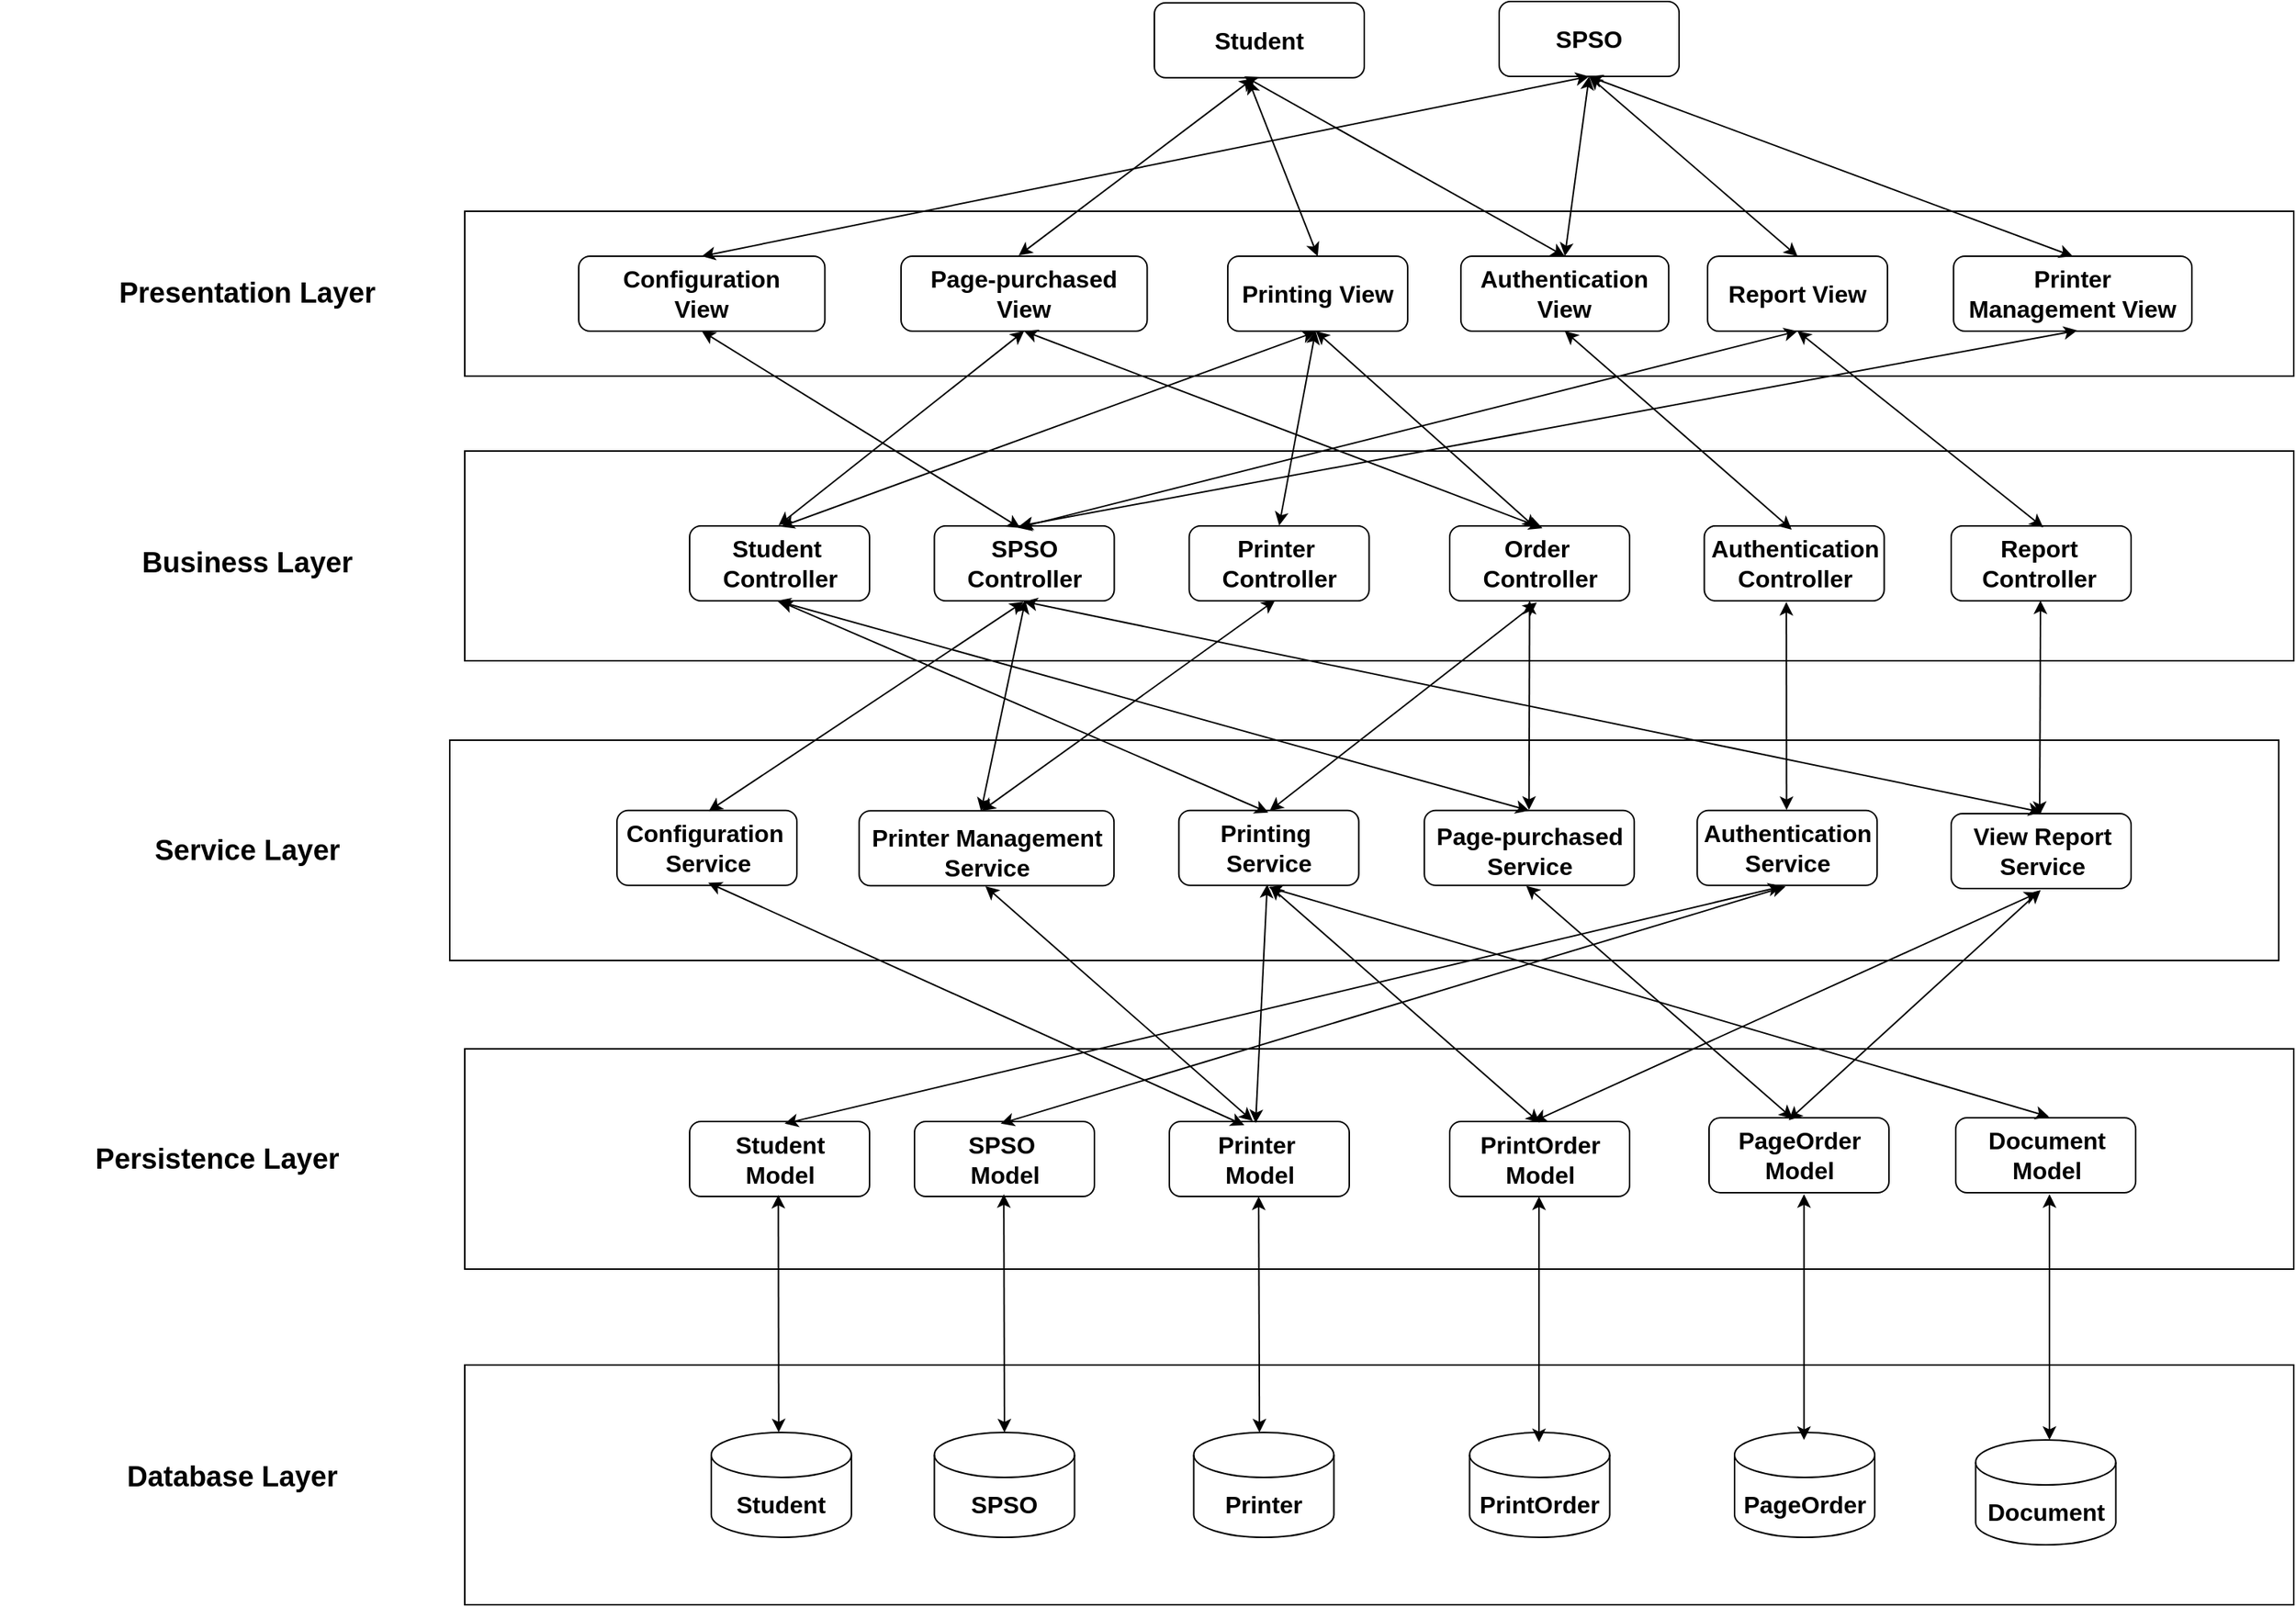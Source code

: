 <mxfile version="24.8.4">
  <diagram name="Trang-1" id="T4dbV2MyMdRNyUxzdhPn">
    <mxGraphModel grid="1" page="1" gridSize="10" guides="1" tooltips="1" connect="1" arrows="1" fold="1" pageScale="1" pageWidth="827" pageHeight="583" math="0" shadow="0">
      <root>
        <mxCell id="0" />
        <mxCell id="1" parent="0" />
        <mxCell id="B9EYwQPCdvp2TodkyuIx-1" value="" style="html=1;whiteSpace=wrap;" vertex="1" parent="1">
          <mxGeometry x="300" y="230" width="1220" height="110" as="geometry" />
        </mxCell>
        <mxCell id="B9EYwQPCdvp2TodkyuIx-9" value="&lt;font style=&quot;font-size: 16px;&quot;&gt;&lt;b&gt;Student&lt;/b&gt;&lt;/font&gt;" style="rounded=1;whiteSpace=wrap;html=1;" vertex="1" parent="1">
          <mxGeometry x="760" y="90.88" width="140" height="50" as="geometry" />
        </mxCell>
        <mxCell id="B9EYwQPCdvp2TodkyuIx-10" value="&lt;font style=&quot;font-size: 16px;&quot;&gt;&lt;b&gt;SPSO&lt;/b&gt;&lt;/font&gt;" style="rounded=1;whiteSpace=wrap;html=1;" vertex="1" parent="1">
          <mxGeometry x="990" y="90" width="120" height="50" as="geometry" />
        </mxCell>
        <mxCell id="B9EYwQPCdvp2TodkyuIx-12" value="" style="html=1;whiteSpace=wrap;" vertex="1" parent="1">
          <mxGeometry x="300" y="390" width="1220" height="140" as="geometry" />
        </mxCell>
        <mxCell id="WK24f0wtMnwH2PfIoIZw-4" value="" style="rounded=1;whiteSpace=wrap;html=1;" vertex="1" parent="1">
          <mxGeometry x="450" y="440" width="120" height="50" as="geometry" />
        </mxCell>
        <mxCell id="WK24f0wtMnwH2PfIoIZw-49" value="" style="rounded=1;whiteSpace=wrap;html=1;" vertex="1" parent="1">
          <mxGeometry x="783.25" y="440" width="120" height="50" as="geometry" />
        </mxCell>
        <mxCell id="B9EYwQPCdvp2TodkyuIx-16" value="&lt;b style=&quot;&quot;&gt;&lt;font style=&quot;font-size: 19px;&quot;&gt;Presentation Layer&lt;/font&gt;&lt;/b&gt;" style="text;html=1;align=center;verticalAlign=middle;whiteSpace=wrap;rounded=0;" vertex="1" parent="1">
          <mxGeometry x="10" y="270" width="290" height="30" as="geometry" />
        </mxCell>
        <mxCell id="B9EYwQPCdvp2TodkyuIx-22" value="&lt;b style=&quot;&quot;&gt;&lt;font style=&quot;font-size: 19px;&quot;&gt;Persistence Layer&lt;/font&gt;&lt;/b&gt;" style="text;html=1;align=center;verticalAlign=middle;whiteSpace=wrap;rounded=0;" vertex="1" parent="1">
          <mxGeometry x="-10" y="847.5" width="290" height="30" as="geometry" />
        </mxCell>
        <mxCell id="B9EYwQPCdvp2TodkyuIx-23" value="" style="html=1;whiteSpace=wrap;" vertex="1" parent="1">
          <mxGeometry x="300" y="1000" width="1220" height="160" as="geometry" />
        </mxCell>
        <mxCell id="B9EYwQPCdvp2TodkyuIx-28" value="&lt;span style=&quot;font-size: 16px;&quot;&gt;&lt;b&gt;Student&lt;/b&gt;&lt;br&gt;&lt;/span&gt;" style="shape=cylinder3;whiteSpace=wrap;html=1;boundedLbl=1;backgroundOutline=1;size=15;" vertex="1" parent="1">
          <mxGeometry x="464.44" y="1045" width="93.5" height="70" as="geometry" />
        </mxCell>
        <mxCell id="B9EYwQPCdvp2TodkyuIx-30" value="&lt;b style=&quot;&quot;&gt;&lt;font style=&quot;font-size: 19px;&quot;&gt;Business Layer&lt;/font&gt;&lt;/b&gt;" style="text;html=1;align=center;verticalAlign=middle;whiteSpace=wrap;rounded=0;" vertex="1" parent="1">
          <mxGeometry x="10" y="450" width="290" height="30" as="geometry" />
        </mxCell>
        <mxCell id="B9EYwQPCdvp2TodkyuIx-31" value="&lt;b style=&quot;&quot;&gt;&lt;font style=&quot;font-size: 19px;&quot;&gt;Service Layer&lt;/font&gt;&lt;/b&gt;" style="text;html=1;align=center;verticalAlign=middle;whiteSpace=wrap;rounded=0;" vertex="1" parent="1">
          <mxGeometry x="10" y="641.5" width="290" height="30" as="geometry" />
        </mxCell>
        <mxCell id="B9EYwQPCdvp2TodkyuIx-32" value="&lt;b style=&quot;&quot;&gt;&lt;font style=&quot;font-size: 19px;&quot;&gt;Database Layer&lt;/font&gt;&lt;/b&gt;" style="text;html=1;align=center;verticalAlign=middle;whiteSpace=wrap;rounded=0;" vertex="1" parent="1">
          <mxGeometry y="1060" width="290" height="30" as="geometry" />
        </mxCell>
        <mxCell id="avkPXIlBVdy8aHfImDrU-1" value="&lt;span style=&quot;font-size: 16px;&quot;&gt;Student&amp;nbsp;&lt;/span&gt;&lt;div&gt;&lt;span style=&quot;font-size: 16px;&quot;&gt;Controller&lt;/span&gt;&lt;/div&gt;" style="text;align=center;fontStyle=1;verticalAlign=middle;spacingLeft=3;spacingRight=3;strokeColor=none;rotatable=0;points=[[0,0.5],[1,0.5]];portConstraint=eastwest;html=1;" vertex="1" parent="1">
          <mxGeometry x="475" y="440" width="70" height="50" as="geometry" />
        </mxCell>
        <mxCell id="WK24f0wtMnwH2PfIoIZw-5" value="" style="rounded=1;whiteSpace=wrap;html=1;" vertex="1" parent="1">
          <mxGeometry x="613.25" y="440" width="120" height="50" as="geometry" />
        </mxCell>
        <mxCell id="WK24f0wtMnwH2PfIoIZw-6" value="&lt;span style=&quot;font-size: 16px;&quot;&gt;SPSO&lt;/span&gt;&lt;div&gt;&lt;span style=&quot;font-size: 16px;&quot;&gt;Controller&lt;/span&gt;&lt;/div&gt;" style="text;align=center;fontStyle=1;verticalAlign=middle;spacingLeft=3;spacingRight=3;strokeColor=none;rotatable=0;points=[[0,0.5],[1,0.5]];portConstraint=eastwest;html=1;" vertex="1" parent="1">
          <mxGeometry x="638.25" y="440" width="70" height="50" as="geometry" />
        </mxCell>
        <mxCell id="WK24f0wtMnwH2PfIoIZw-8" value="&lt;span style=&quot;font-size: 16px;&quot;&gt;Printer&amp;nbsp;&lt;/span&gt;&lt;br&gt;&lt;div&gt;&lt;span style=&quot;font-size: 16px;&quot;&gt;Controller&lt;/span&gt;&lt;/div&gt;" style="text;align=center;fontStyle=1;verticalAlign=middle;spacingLeft=3;spacingRight=3;strokeColor=none;rotatable=0;points=[[0,0.5],[1,0.5]];portConstraint=eastwest;html=1;" vertex="1" parent="1">
          <mxGeometry x="808.25" y="440" width="70" height="50" as="geometry" />
        </mxCell>
        <mxCell id="WK24f0wtMnwH2PfIoIZw-9" value="" style="rounded=1;whiteSpace=wrap;html=1;" vertex="1" parent="1">
          <mxGeometry x="957" y="440" width="120" height="50" as="geometry" />
        </mxCell>
        <mxCell id="WK24f0wtMnwH2PfIoIZw-10" value="&lt;span style=&quot;font-size: 16px;&quot;&gt;Order&amp;nbsp;&lt;br&gt;Controller&lt;/span&gt;" style="text;align=center;fontStyle=1;verticalAlign=middle;spacingLeft=3;spacingRight=3;strokeColor=none;rotatable=0;points=[[0,0.5],[1,0.5]];portConstraint=eastwest;html=1;" vertex="1" parent="1">
          <mxGeometry x="982" y="440" width="70" height="50" as="geometry" />
        </mxCell>
        <mxCell id="WK24f0wtMnwH2PfIoIZw-11" value="" style="rounded=1;whiteSpace=wrap;html=1;" vertex="1" parent="1">
          <mxGeometry x="1126.81" y="440" width="120" height="50" as="geometry" />
        </mxCell>
        <mxCell id="WK24f0wtMnwH2PfIoIZw-12" value="&lt;span style=&quot;font-size: 16px;&quot;&gt;Authentication&lt;/span&gt;&lt;div&gt;&lt;span style=&quot;font-size: 16px;&quot;&gt;Controller&lt;/span&gt;&lt;/div&gt;" style="text;align=center;fontStyle=1;verticalAlign=middle;spacingLeft=3;spacingRight=3;strokeColor=none;rotatable=0;points=[[0,0.5],[1,0.5]];portConstraint=eastwest;html=1;" vertex="1" parent="1">
          <mxGeometry x="1151.81" y="440" width="70" height="50" as="geometry" />
        </mxCell>
        <mxCell id="WK24f0wtMnwH2PfIoIZw-33" value="" style="html=1;whiteSpace=wrap;" vertex="1" parent="1">
          <mxGeometry x="290" y="583" width="1220" height="147" as="geometry" />
        </mxCell>
        <mxCell id="WK24f0wtMnwH2PfIoIZw-34" value="" style="rounded=1;whiteSpace=wrap;html=1;" vertex="1" parent="1">
          <mxGeometry x="776.34" y="629.88" width="120" height="50" as="geometry" />
        </mxCell>
        <mxCell id="WK24f0wtMnwH2PfIoIZw-35" value="&lt;span style=&quot;font-size: 16px;&quot;&gt;Printing&amp;nbsp;&lt;br&gt;Service&lt;/span&gt;" style="text;align=center;fontStyle=1;verticalAlign=middle;spacingLeft=3;spacingRight=3;strokeColor=none;rotatable=0;points=[[0,0.5],[1,0.5]];portConstraint=eastwest;html=1;" vertex="1" parent="1">
          <mxGeometry x="801.34" y="629.88" width="70" height="50" as="geometry" />
        </mxCell>
        <mxCell id="WK24f0wtMnwH2PfIoIZw-36" value="" style="rounded=1;whiteSpace=wrap;html=1;" vertex="1" parent="1">
          <mxGeometry x="563.09" y="630.13" width="170" height="50" as="geometry" />
        </mxCell>
        <mxCell id="WK24f0wtMnwH2PfIoIZw-48" value="" style="rounded=1;whiteSpace=wrap;html=1;" vertex="1" parent="1">
          <mxGeometry x="401.55" y="629.88" width="120" height="50" as="geometry" />
        </mxCell>
        <mxCell id="WK24f0wtMnwH2PfIoIZw-37" value="&lt;span style=&quot;font-size: 16px;&quot;&gt;Printer Management&lt;/span&gt;&lt;div&gt;&lt;span style=&quot;font-size: 16px;&quot;&gt;Service&lt;/span&gt;&lt;/div&gt;" style="text;align=center;fontStyle=1;verticalAlign=middle;spacingLeft=3;spacingRight=3;strokeColor=none;rotatable=0;points=[[0,0.5],[1,0.5]];portConstraint=eastwest;html=1;" vertex="1" parent="1">
          <mxGeometry x="613.09" y="633.13" width="70" height="50" as="geometry" />
        </mxCell>
        <mxCell id="WK24f0wtMnwH2PfIoIZw-39" value="&lt;span style=&quot;font-size: 16px;&quot;&gt;Configuration&amp;nbsp;&lt;br&gt;Service&lt;/span&gt;" style="text;align=center;fontStyle=1;verticalAlign=middle;spacingLeft=3;spacingRight=3;strokeColor=none;rotatable=0;points=[[0,0.5],[1,0.5]];portConstraint=eastwest;html=1;" vertex="1" parent="1">
          <mxGeometry x="426.55" y="629.88" width="70" height="50" as="geometry" />
        </mxCell>
        <mxCell id="WK24f0wtMnwH2PfIoIZw-40" value="" style="rounded=1;whiteSpace=wrap;html=1;" vertex="1" parent="1">
          <mxGeometry x="940.09" y="629.88" width="140" height="50" as="geometry" />
        </mxCell>
        <mxCell id="WK24f0wtMnwH2PfIoIZw-41" value="&lt;span style=&quot;font-size: 16px;&quot;&gt;Page-purchased&lt;br&gt;Service&lt;/span&gt;" style="text;align=center;fontStyle=1;verticalAlign=middle;spacingLeft=3;spacingRight=3;strokeColor=none;rotatable=0;points=[[0,0.5],[1,0.5]];portConstraint=eastwest;html=1;" vertex="1" parent="1">
          <mxGeometry x="975.09" y="631.63" width="70" height="50" as="geometry" />
        </mxCell>
        <mxCell id="WK24f0wtMnwH2PfIoIZw-42" value="" style="rounded=1;whiteSpace=wrap;html=1;" vertex="1" parent="1">
          <mxGeometry x="1122.11" y="629.88" width="120" height="50" as="geometry" />
        </mxCell>
        <mxCell id="WK24f0wtMnwH2PfIoIZw-43" value="&lt;span style=&quot;font-size: 16px;&quot;&gt;Authentication&lt;br&gt;Service&lt;/span&gt;" style="text;align=center;fontStyle=1;verticalAlign=middle;spacingLeft=3;spacingRight=3;strokeColor=none;rotatable=0;points=[[0,0.5],[1,0.5]];portConstraint=eastwest;html=1;" vertex="1" parent="1">
          <mxGeometry x="1147.11" y="629.88" width="70" height="50" as="geometry" />
        </mxCell>
        <mxCell id="WK24f0wtMnwH2PfIoIZw-46" value="" style="rounded=1;whiteSpace=wrap;html=1;" vertex="1" parent="1">
          <mxGeometry x="1291.5" y="632.01" width="120" height="50" as="geometry" />
        </mxCell>
        <mxCell id="WK24f0wtMnwH2PfIoIZw-47" value="&lt;span style=&quot;font-size: 16px;&quot;&gt;View Report&lt;br&gt;Service&lt;/span&gt;" style="text;align=center;fontStyle=1;verticalAlign=middle;spacingLeft=3;spacingRight=3;strokeColor=none;rotatable=0;points=[[0,0.5],[1,0.5]];portConstraint=eastwest;html=1;" vertex="1" parent="1">
          <mxGeometry x="1316.5" y="632.01" width="70" height="50" as="geometry" />
        </mxCell>
        <mxCell id="WK24f0wtMnwH2PfIoIZw-51" value="" style="rounded=1;whiteSpace=wrap;html=1;" vertex="1" parent="1">
          <mxGeometry x="1291.5" y="440" width="120" height="50" as="geometry" />
        </mxCell>
        <mxCell id="WK24f0wtMnwH2PfIoIZw-52" value="&lt;span style=&quot;font-size: 16px;&quot;&gt;Report&amp;nbsp;&lt;br&gt;Controller&amp;nbsp;&lt;/span&gt;" style="text;align=center;fontStyle=1;verticalAlign=middle;spacingLeft=3;spacingRight=3;strokeColor=none;rotatable=0;points=[[0,0.5],[1,0.5]];portConstraint=eastwest;html=1;" vertex="1" parent="1">
          <mxGeometry x="1316.5" y="440" width="70" height="50" as="geometry" />
        </mxCell>
        <mxCell id="WK24f0wtMnwH2PfIoIZw-54" value="" style="endArrow=classic;startArrow=classic;html=1;rounded=0;exitX=0.501;exitY=1.005;exitDx=0;exitDy=0;exitPerimeter=0;entryX=0.495;entryY=0.028;entryDx=0;entryDy=0;entryPerimeter=0;" edge="1" parent="1" source="avkPXIlBVdy8aHfImDrU-1" target="WK24f0wtMnwH2PfIoIZw-35">
          <mxGeometry width="50" height="50" relative="1" as="geometry">
            <mxPoint x="920" y="650" as="sourcePoint" />
            <mxPoint x="970" y="600" as="targetPoint" />
          </mxGeometry>
        </mxCell>
        <mxCell id="WK24f0wtMnwH2PfIoIZw-55" value="" style="endArrow=classic;startArrow=classic;html=1;rounded=0;exitX=0.476;exitY=1;exitDx=0;exitDy=0;exitPerimeter=0;" edge="1" parent="1" source="avkPXIlBVdy8aHfImDrU-1">
          <mxGeometry width="50" height="50" relative="1" as="geometry">
            <mxPoint x="520" y="500" as="sourcePoint" />
            <mxPoint x="1010" y="630" as="targetPoint" />
          </mxGeometry>
        </mxCell>
        <mxCell id="WK24f0wtMnwH2PfIoIZw-56" value="" style="endArrow=classic;startArrow=classic;html=1;rounded=0;entryX=0.51;entryY=0.991;entryDx=0;entryDy=0;entryPerimeter=0;exitX=0.478;exitY=0.006;exitDx=0;exitDy=0;exitPerimeter=0;" edge="1" parent="1" source="WK24f0wtMnwH2PfIoIZw-36" target="WK24f0wtMnwH2PfIoIZw-6">
          <mxGeometry width="50" height="50" relative="1" as="geometry">
            <mxPoint x="790" y="580" as="sourcePoint" />
            <mxPoint x="840" y="530" as="targetPoint" />
          </mxGeometry>
        </mxCell>
        <mxCell id="WK24f0wtMnwH2PfIoIZw-57" value="" style="endArrow=classic;startArrow=classic;html=1;rounded=0;entryX=0.462;entryY=0.991;entryDx=0;entryDy=0;entryPerimeter=0;exitX=0.481;exitY=0;exitDx=0;exitDy=0;exitPerimeter=0;" edge="1" parent="1" source="WK24f0wtMnwH2PfIoIZw-36" target="WK24f0wtMnwH2PfIoIZw-8">
          <mxGeometry width="50" height="50" relative="1" as="geometry">
            <mxPoint x="599" y="645" as="sourcePoint" />
            <mxPoint x="671" y="500" as="targetPoint" />
          </mxGeometry>
        </mxCell>
        <mxCell id="WK24f0wtMnwH2PfIoIZw-58" value="" style="endArrow=classic;startArrow=classic;html=1;rounded=0;entryX=0.492;entryY=1.013;entryDx=0;entryDy=0;entryPerimeter=0;exitX=0.518;exitY=0.007;exitDx=0;exitDy=0;exitPerimeter=0;" edge="1" parent="1" source="WK24f0wtMnwH2PfIoIZw-39" target="WK24f0wtMnwH2PfIoIZw-6">
          <mxGeometry width="50" height="50" relative="1" as="geometry">
            <mxPoint x="599" y="645" as="sourcePoint" />
            <mxPoint x="671" y="500" as="targetPoint" />
          </mxGeometry>
        </mxCell>
        <mxCell id="WK24f0wtMnwH2PfIoIZw-60" value="" style="endArrow=classic;startArrow=classic;html=1;rounded=0;exitX=0.496;exitY=1.01;exitDx=0;exitDy=0;exitPerimeter=0;" edge="1" parent="1" source="WK24f0wtMnwH2PfIoIZw-6">
          <mxGeometry width="50" height="50" relative="1" as="geometry">
            <mxPoint x="669" y="501" as="sourcePoint" />
            <mxPoint x="1352" y="631" as="targetPoint" />
          </mxGeometry>
        </mxCell>
        <mxCell id="WK24f0wtMnwH2PfIoIZw-62" value="" style="endArrow=classic;startArrow=classic;html=1;rounded=0;entryX=0.489;entryY=1.016;entryDx=0;entryDy=0;entryPerimeter=0;exitX=0.541;exitY=0.008;exitDx=0;exitDy=0;exitPerimeter=0;" edge="1" parent="1">
          <mxGeometry width="50" height="50" relative="1" as="geometry">
            <mxPoint x="1009.89" y="629.48" as="sourcePoint" />
            <mxPoint x="1010.29" y="490" as="targetPoint" />
          </mxGeometry>
        </mxCell>
        <mxCell id="WK24f0wtMnwH2PfIoIZw-63" value="" style="endArrow=classic;startArrow=classic;html=1;rounded=0;entryX=0.425;entryY=1.016;entryDx=0;entryDy=0;entryPerimeter=0;exitX=0.494;exitY=-0.006;exitDx=0;exitDy=0;exitPerimeter=0;" edge="1" parent="1" source="WK24f0wtMnwH2PfIoIZw-43" target="WK24f0wtMnwH2PfIoIZw-12">
          <mxGeometry width="50" height="50" relative="1" as="geometry">
            <mxPoint x="829" y="744.25" as="sourcePoint" />
            <mxPoint x="1065.48" y="589.95" as="targetPoint" />
          </mxGeometry>
        </mxCell>
        <mxCell id="WK24f0wtMnwH2PfIoIZw-64" value="" style="endArrow=classic;startArrow=classic;html=1;rounded=0;entryX=0.494;entryY=0.996;entryDx=0;entryDy=0;entryPerimeter=0;exitX=0.486;exitY=0.017;exitDx=0;exitDy=0;exitPerimeter=0;" edge="1" parent="1" source="WK24f0wtMnwH2PfIoIZw-47" target="WK24f0wtMnwH2PfIoIZw-52">
          <mxGeometry width="50" height="50" relative="1" as="geometry">
            <mxPoint x="1351" y="630" as="sourcePoint" />
            <mxPoint x="1036" y="511" as="targetPoint" />
          </mxGeometry>
        </mxCell>
        <mxCell id="WK24f0wtMnwH2PfIoIZw-65" value="" style="endArrow=classic;startArrow=classic;html=1;rounded=0;exitX=0.508;exitY=0.005;exitDx=0;exitDy=0;exitPerimeter=0;entryX=0.473;entryY=1.022;entryDx=0;entryDy=0;entryPerimeter=0;" edge="1" parent="1" source="WK24f0wtMnwH2PfIoIZw-35" target="WK24f0wtMnwH2PfIoIZw-10">
          <mxGeometry width="50" height="50" relative="1" as="geometry">
            <mxPoint x="740" y="540" as="sourcePoint" />
            <mxPoint x="1015" y="490" as="targetPoint" />
          </mxGeometry>
        </mxCell>
        <mxCell id="WK24f0wtMnwH2PfIoIZw-67" value="" style="html=1;whiteSpace=wrap;" vertex="1" parent="1">
          <mxGeometry x="300" y="789" width="1220" height="147" as="geometry" />
        </mxCell>
        <mxCell id="WK24f0wtMnwH2PfIoIZw-80" value="" style="rounded=1;whiteSpace=wrap;html=1;" vertex="1" parent="1">
          <mxGeometry x="450" y="837.5" width="120" height="50" as="geometry" />
        </mxCell>
        <mxCell id="WK24f0wtMnwH2PfIoIZw-81" value="" style="rounded=1;whiteSpace=wrap;html=1;" vertex="1" parent="1">
          <mxGeometry x="770" y="837.5" width="120" height="50" as="geometry" />
        </mxCell>
        <mxCell id="WK24f0wtMnwH2PfIoIZw-82" value="&lt;span style=&quot;font-size: 16px;&quot;&gt;Student&lt;br&gt;Model&lt;/span&gt;" style="text;align=center;fontStyle=1;verticalAlign=middle;spacingLeft=3;spacingRight=3;strokeColor=none;rotatable=0;points=[[0,0.5],[1,0.5]];portConstraint=eastwest;html=1;" vertex="1" parent="1">
          <mxGeometry x="475" y="837.5" width="70" height="50" as="geometry" />
        </mxCell>
        <mxCell id="WK24f0wtMnwH2PfIoIZw-83" value="" style="rounded=1;whiteSpace=wrap;html=1;" vertex="1" parent="1">
          <mxGeometry x="600" y="837.5" width="120" height="50" as="geometry" />
        </mxCell>
        <mxCell id="WK24f0wtMnwH2PfIoIZw-84" value="&lt;span style=&quot;font-size: 16px;&quot;&gt;&lt;b&gt;SPSO&amp;nbsp;&lt;br&gt;Model&lt;/b&gt;&lt;/span&gt;" style="text;align=center;fontStyle=0;verticalAlign=middle;spacingLeft=3;spacingRight=3;strokeColor=none;rotatable=0;points=[[0,0.5],[1,0.5]];portConstraint=eastwest;html=1;" vertex="1" parent="1">
          <mxGeometry x="625" y="837.5" width="70" height="50" as="geometry" />
        </mxCell>
        <mxCell id="WK24f0wtMnwH2PfIoIZw-85" value="&lt;span style=&quot;font-size: 16px;&quot;&gt;Printer&amp;nbsp;&lt;br&gt;Model&lt;/span&gt;" style="text;align=center;fontStyle=1;verticalAlign=middle;spacingLeft=3;spacingRight=3;strokeColor=none;rotatable=0;points=[[0,0.5],[1,0.5]];portConstraint=eastwest;html=1;" vertex="1" parent="1">
          <mxGeometry x="795" y="837.5" width="70" height="50" as="geometry" />
        </mxCell>
        <mxCell id="WK24f0wtMnwH2PfIoIZw-86" value="" style="rounded=1;whiteSpace=wrap;html=1;" vertex="1" parent="1">
          <mxGeometry x="957" y="837.5" width="120" height="50" as="geometry" />
        </mxCell>
        <mxCell id="WK24f0wtMnwH2PfIoIZw-87" value="&lt;span style=&quot;font-size: 16px;&quot;&gt;PrintOrder&lt;br&gt;Model&lt;/span&gt;" style="text;align=center;fontStyle=1;verticalAlign=middle;spacingLeft=3;spacingRight=3;strokeColor=none;rotatable=0;points=[[0,0.5],[1,0.5]];portConstraint=eastwest;html=1;" vertex="1" parent="1">
          <mxGeometry x="982" y="837.5" width="70" height="50" as="geometry" />
        </mxCell>
        <mxCell id="WK24f0wtMnwH2PfIoIZw-88" value="" style="rounded=1;whiteSpace=wrap;html=1;" vertex="1" parent="1">
          <mxGeometry x="1130" y="835" width="120" height="50" as="geometry" />
        </mxCell>
        <mxCell id="WK24f0wtMnwH2PfIoIZw-89" value="&lt;span style=&quot;font-size: 16px;&quot;&gt;PageOrder&lt;br&gt;Model&lt;/span&gt;" style="text;align=center;fontStyle=1;verticalAlign=middle;spacingLeft=3;spacingRight=3;strokeColor=none;rotatable=0;points=[[0,0.5],[1,0.5]];portConstraint=eastwest;html=1;" vertex="1" parent="1">
          <mxGeometry x="1155" y="835" width="70" height="50" as="geometry" />
        </mxCell>
        <mxCell id="WK24f0wtMnwH2PfIoIZw-90" value="" style="rounded=1;whiteSpace=wrap;html=1;" vertex="1" parent="1">
          <mxGeometry x="1294.56" y="835" width="120" height="50" as="geometry" />
        </mxCell>
        <mxCell id="WK24f0wtMnwH2PfIoIZw-91" value="&lt;span style=&quot;font-size: 16px;&quot;&gt;Document&lt;br&gt;Model&lt;/span&gt;" style="text;align=center;fontStyle=1;verticalAlign=middle;spacingLeft=3;spacingRight=3;strokeColor=none;rotatable=0;points=[[0,0.5],[1,0.5]];portConstraint=eastwest;html=1;" vertex="1" parent="1">
          <mxGeometry x="1319.56" y="835" width="70" height="50" as="geometry" />
        </mxCell>
        <mxCell id="WK24f0wtMnwH2PfIoIZw-120" value="" style="endArrow=classic;startArrow=classic;html=1;rounded=0;exitX=0.548;exitY=0.028;exitDx=0;exitDy=0;exitPerimeter=0;entryX=0.448;entryY=1.015;entryDx=0;entryDy=0;entryPerimeter=0;" edge="1" parent="1" source="WK24f0wtMnwH2PfIoIZw-82" target="WK24f0wtMnwH2PfIoIZw-43">
          <mxGeometry width="50" height="50" relative="1" as="geometry">
            <mxPoint x="750" y="660" as="sourcePoint" />
            <mxPoint x="800" y="610" as="targetPoint" />
          </mxGeometry>
        </mxCell>
        <mxCell id="WK24f0wtMnwH2PfIoIZw-121" value="" style="endArrow=classic;startArrow=classic;html=1;rounded=0;exitX=0.464;exitY=0.028;exitDx=0;exitDy=0;exitPerimeter=0;entryX=0.484;entryY=1.015;entryDx=0;entryDy=0;entryPerimeter=0;" edge="1" parent="1" source="WK24f0wtMnwH2PfIoIZw-84" target="WK24f0wtMnwH2PfIoIZw-43">
          <mxGeometry width="50" height="50" relative="1" as="geometry">
            <mxPoint x="523" y="849" as="sourcePoint" />
            <mxPoint x="1109" y="695" as="targetPoint" />
          </mxGeometry>
        </mxCell>
        <mxCell id="WK24f0wtMnwH2PfIoIZw-122" value="" style="endArrow=classic;startArrow=classic;html=1;rounded=0;exitX=0.489;exitY=0.948;exitDx=0;exitDy=0;exitPerimeter=0;entryX=0.437;entryY=-0.007;entryDx=0;entryDy=0;entryPerimeter=0;" edge="1" parent="1" source="WK24f0wtMnwH2PfIoIZw-37" target="WK24f0wtMnwH2PfIoIZw-85">
          <mxGeometry width="50" height="50" relative="1" as="geometry">
            <mxPoint x="533" y="859" as="sourcePoint" />
            <mxPoint x="830" y="840" as="targetPoint" />
          </mxGeometry>
        </mxCell>
        <mxCell id="WK24f0wtMnwH2PfIoIZw-123" value="" style="endArrow=classic;startArrow=classic;html=1;rounded=0;exitX=0.485;exitY=0.988;exitDx=0;exitDy=0;exitPerimeter=0;entryX=0.465;entryY=0.021;entryDx=0;entryDy=0;entryPerimeter=0;" edge="1" parent="1" source="WK24f0wtMnwH2PfIoIZw-35" target="WK24f0wtMnwH2PfIoIZw-85">
          <mxGeometry width="50" height="50" relative="1" as="geometry">
            <mxPoint x="602" y="695" as="sourcePoint" />
            <mxPoint x="842" y="851" as="targetPoint" />
          </mxGeometry>
        </mxCell>
        <mxCell id="WK24f0wtMnwH2PfIoIZw-124" value="" style="endArrow=classic;startArrow=classic;html=1;rounded=0;exitX=0.512;exitY=1.015;exitDx=0;exitDy=0;exitPerimeter=0;entryX=0.5;entryY=0.016;entryDx=0;entryDy=0;entryPerimeter=0;" edge="1" parent="1" source="WK24f0wtMnwH2PfIoIZw-35" target="WK24f0wtMnwH2PfIoIZw-87">
          <mxGeometry width="50" height="50" relative="1" as="geometry">
            <mxPoint x="412" y="695" as="sourcePoint" />
            <mxPoint x="838" y="849" as="targetPoint" />
          </mxGeometry>
        </mxCell>
        <mxCell id="WK24f0wtMnwH2PfIoIZw-125" value="" style="endArrow=classic;startArrow=classic;html=1;rounded=0;exitX=0.512;exitY=0.965;exitDx=0;exitDy=0;exitPerimeter=0;" edge="1" parent="1" source="WK24f0wtMnwH2PfIoIZw-39">
          <mxGeometry width="50" height="50" relative="1" as="geometry">
            <mxPoint x="602" y="695" as="sourcePoint" />
            <mxPoint x="820" y="840" as="targetPoint" />
          </mxGeometry>
        </mxCell>
        <mxCell id="WK24f0wtMnwH2PfIoIZw-126" value="" style="endArrow=classic;startArrow=classic;html=1;rounded=0;exitX=0.471;exitY=0.973;exitDx=0;exitDy=0;exitPerimeter=0;entryX=0.441;entryY=0.012;entryDx=0;entryDy=0;entryPerimeter=0;" edge="1" parent="1" source="WK24f0wtMnwH2PfIoIZw-41" target="WK24f0wtMnwH2PfIoIZw-89">
          <mxGeometry width="50" height="50" relative="1" as="geometry">
            <mxPoint x="795" y="692" as="sourcePoint" />
            <mxPoint x="1027" y="850" as="targetPoint" />
          </mxGeometry>
        </mxCell>
        <mxCell id="WK24f0wtMnwH2PfIoIZw-129" value="" style="endArrow=classic;startArrow=classic;html=1;rounded=0;exitX=0.496;exitY=1.019;exitDx=0;exitDy=0;exitPerimeter=0;entryX=0.402;entryY=0.032;entryDx=0;entryDy=0;entryPerimeter=0;" edge="1" parent="1" source="WK24f0wtMnwH2PfIoIZw-47" target="WK24f0wtMnwH2PfIoIZw-89">
          <mxGeometry width="50" height="50" relative="1" as="geometry">
            <mxPoint x="973" y="714" as="sourcePoint" />
            <mxPoint x="1198" y="868" as="targetPoint" />
          </mxGeometry>
        </mxCell>
        <mxCell id="WK24f0wtMnwH2PfIoIZw-130" value="" style="endArrow=classic;startArrow=classic;html=1;rounded=0;exitX=0.472;exitY=1.053;exitDx=0;exitDy=0;exitPerimeter=0;entryX=0.44;entryY=-0.002;entryDx=0;entryDy=0;entryPerimeter=0;" edge="1" parent="1" source="WK24f0wtMnwH2PfIoIZw-47" target="WK24f0wtMnwH2PfIoIZw-87">
          <mxGeometry width="50" height="50" relative="1" as="geometry">
            <mxPoint x="983" y="724" as="sourcePoint" />
            <mxPoint x="1208" y="878" as="targetPoint" />
          </mxGeometry>
        </mxCell>
        <mxCell id="WK24f0wtMnwH2PfIoIZw-131" value="" style="endArrow=classic;startArrow=classic;html=1;rounded=0;exitX=0.501;exitY=1.026;exitDx=0;exitDy=0;exitPerimeter=0;entryX=0.531;entryY=-0.014;entryDx=0;entryDy=0;entryPerimeter=0;" edge="1" parent="1" source="WK24f0wtMnwH2PfIoIZw-35" target="WK24f0wtMnwH2PfIoIZw-91">
          <mxGeometry width="50" height="50" relative="1" as="geometry">
            <mxPoint x="414" y="696" as="sourcePoint" />
            <mxPoint x="1027" y="848" as="targetPoint" />
          </mxGeometry>
        </mxCell>
        <mxCell id="WK24f0wtMnwH2PfIoIZw-134" value="&lt;span style=&quot;font-size: 16px;&quot;&gt;&lt;b&gt;SPSO&lt;/b&gt;&lt;br&gt;&lt;/span&gt;" style="shape=cylinder3;whiteSpace=wrap;html=1;boundedLbl=1;backgroundOutline=1;size=15;" vertex="1" parent="1">
          <mxGeometry x="613.25" y="1045" width="93.5" height="70" as="geometry" />
        </mxCell>
        <mxCell id="WK24f0wtMnwH2PfIoIZw-135" value="&lt;span style=&quot;font-size: 16px;&quot;&gt;&lt;b&gt;Printer&lt;/b&gt;&lt;br&gt;&lt;/span&gt;" style="shape=cylinder3;whiteSpace=wrap;html=1;boundedLbl=1;backgroundOutline=1;size=15;" vertex="1" parent="1">
          <mxGeometry x="786.25" y="1045" width="93.5" height="70" as="geometry" />
        </mxCell>
        <mxCell id="WK24f0wtMnwH2PfIoIZw-136" value="&lt;span style=&quot;font-size: 16px;&quot;&gt;&lt;b&gt;PrintOrder&lt;/b&gt;&lt;br&gt;&lt;/span&gt;" style="shape=cylinder3;whiteSpace=wrap;html=1;boundedLbl=1;backgroundOutline=1;size=15;" vertex="1" parent="1">
          <mxGeometry x="970.25" y="1045" width="93.5" height="70" as="geometry" />
        </mxCell>
        <mxCell id="WK24f0wtMnwH2PfIoIZw-137" value="&lt;span style=&quot;font-size: 16px;&quot;&gt;&lt;b&gt;PageOrder&lt;/b&gt;&lt;br&gt;&lt;/span&gt;" style="shape=cylinder3;whiteSpace=wrap;html=1;boundedLbl=1;backgroundOutline=1;size=15;" vertex="1" parent="1">
          <mxGeometry x="1147" y="1045" width="93.5" height="70" as="geometry" />
        </mxCell>
        <mxCell id="WK24f0wtMnwH2PfIoIZw-138" value="&lt;span style=&quot;font-size: 16px;&quot;&gt;&lt;b&gt;Document&lt;/b&gt;&lt;br&gt;&lt;/span&gt;" style="shape=cylinder3;whiteSpace=wrap;html=1;boundedLbl=1;backgroundOutline=1;size=15;" vertex="1" parent="1">
          <mxGeometry x="1307.81" y="1050" width="93.5" height="70" as="geometry" />
        </mxCell>
        <mxCell id="WK24f0wtMnwH2PfIoIZw-139" value="" style="endArrow=classic;startArrow=classic;html=1;rounded=0;exitX=0.481;exitY=-0.001;exitDx=0;exitDy=0;exitPerimeter=0;entryX=0.488;entryY=0.979;entryDx=0;entryDy=0;entryPerimeter=0;" edge="1" parent="1" source="B9EYwQPCdvp2TodkyuIx-28" target="WK24f0wtMnwH2PfIoIZw-82">
          <mxGeometry width="50" height="50" relative="1" as="geometry">
            <mxPoint x="950" y="1040" as="sourcePoint" />
            <mxPoint x="509" y="890" as="targetPoint" />
          </mxGeometry>
        </mxCell>
        <mxCell id="WK24f0wtMnwH2PfIoIZw-140" value="" style="endArrow=classic;startArrow=classic;html=1;rounded=0;entryX=0.488;entryY=0.979;entryDx=0;entryDy=0;entryPerimeter=0;exitX=0.5;exitY=0;exitDx=0;exitDy=0;exitPerimeter=0;" edge="1" parent="1" source="WK24f0wtMnwH2PfIoIZw-134">
          <mxGeometry width="50" height="50" relative="1" as="geometry">
            <mxPoint x="660" y="1040" as="sourcePoint" />
            <mxPoint x="659.57" y="886" as="targetPoint" />
          </mxGeometry>
        </mxCell>
        <mxCell id="WK24f0wtMnwH2PfIoIZw-141" value="" style="endArrow=classic;startArrow=classic;html=1;rounded=0;entryX=0.488;entryY=0.979;entryDx=0;entryDy=0;entryPerimeter=0;exitX=0.469;exitY=0;exitDx=0;exitDy=0;exitPerimeter=0;" edge="1" parent="1" source="WK24f0wtMnwH2PfIoIZw-135">
          <mxGeometry width="50" height="50" relative="1" as="geometry">
            <mxPoint x="830" y="1040" as="sourcePoint" />
            <mxPoint x="829.57" y="887.5" as="targetPoint" />
          </mxGeometry>
        </mxCell>
        <mxCell id="WK24f0wtMnwH2PfIoIZw-142" value="" style="endArrow=classic;startArrow=classic;html=1;rounded=0;exitX=0.481;exitY=-0.001;exitDx=0;exitDy=0;exitPerimeter=0;entryX=0.488;entryY=0.979;entryDx=0;entryDy=0;entryPerimeter=0;" edge="1" parent="1">
          <mxGeometry width="50" height="50" relative="1" as="geometry">
            <mxPoint x="1016.57" y="1051.5" as="sourcePoint" />
            <mxPoint x="1016.57" y="887.5" as="targetPoint" />
          </mxGeometry>
        </mxCell>
        <mxCell id="WK24f0wtMnwH2PfIoIZw-143" value="" style="endArrow=classic;startArrow=classic;html=1;rounded=0;exitX=0.481;exitY=-0.001;exitDx=0;exitDy=0;exitPerimeter=0;entryX=0.488;entryY=0.979;entryDx=0;entryDy=0;entryPerimeter=0;" edge="1" parent="1">
          <mxGeometry width="50" height="50" relative="1" as="geometry">
            <mxPoint x="1193.32" y="1050" as="sourcePoint" />
            <mxPoint x="1193.32" y="886" as="targetPoint" />
          </mxGeometry>
        </mxCell>
        <mxCell id="WK24f0wtMnwH2PfIoIZw-144" value="" style="endArrow=classic;startArrow=classic;html=1;rounded=0;exitX=0.481;exitY=-0.001;exitDx=0;exitDy=0;exitPerimeter=0;entryX=0.488;entryY=0.979;entryDx=0;entryDy=0;entryPerimeter=0;" edge="1" parent="1">
          <mxGeometry width="50" height="50" relative="1" as="geometry">
            <mxPoint x="1357.06" y="1050" as="sourcePoint" />
            <mxPoint x="1357.06" y="886" as="targetPoint" />
          </mxGeometry>
        </mxCell>
        <mxCell id="WK24f0wtMnwH2PfIoIZw-153" value="&lt;span style=&quot;font-size: 16px; text-wrap-mode: nowrap;&quot;&gt;&lt;b&gt;Page-purchased&lt;br&gt;View&lt;/b&gt;&lt;/span&gt;" style="rounded=1;whiteSpace=wrap;html=1;" vertex="1" parent="1">
          <mxGeometry x="591.03" y="260" width="164.18" height="50" as="geometry" />
        </mxCell>
        <mxCell id="WK24f0wtMnwH2PfIoIZw-154" value="&lt;span style=&quot;font-size: 16px; text-wrap-mode: nowrap;&quot;&gt;&lt;b&gt;Printing View&lt;/b&gt;&lt;/span&gt;" style="rounded=1;whiteSpace=wrap;html=1;" vertex="1" parent="1">
          <mxGeometry x="808.96" y="260" width="120" height="50" as="geometry" />
        </mxCell>
        <mxCell id="WK24f0wtMnwH2PfIoIZw-155" value="&lt;span style=&quot;font-size: 16px; text-wrap-mode: nowrap;&quot;&gt;&lt;b&gt;Authentication&lt;/b&gt;&lt;/span&gt;&lt;div&gt;&lt;span style=&quot;font-size: 16px; text-wrap-mode: nowrap;&quot;&gt;&lt;b&gt;View&lt;/b&gt;&lt;/span&gt;&lt;/div&gt;" style="rounded=1;whiteSpace=wrap;html=1;" vertex="1" parent="1">
          <mxGeometry x="964.46" y="260" width="138.63" height="50" as="geometry" />
        </mxCell>
        <mxCell id="WK24f0wtMnwH2PfIoIZw-156" value="&lt;span style=&quot;font-size: 16px; text-wrap-mode: nowrap;&quot;&gt;&lt;b&gt;Report View&lt;/b&gt;&lt;/span&gt;" style="rounded=1;whiteSpace=wrap;html=1;" vertex="1" parent="1">
          <mxGeometry x="1129.02" y="260" width="120" height="50" as="geometry" />
        </mxCell>
        <mxCell id="WK24f0wtMnwH2PfIoIZw-157" value="&lt;b style=&quot;font-size: 16px; text-wrap-mode: nowrap;&quot;&gt;Printer&lt;br&gt;Management View&lt;/b&gt;" style="rounded=1;whiteSpace=wrap;html=1;" vertex="1" parent="1">
          <mxGeometry x="1293.09" y="260" width="158.97" height="50" as="geometry" />
        </mxCell>
        <mxCell id="WK24f0wtMnwH2PfIoIZw-169" value="" style="endArrow=classic;startArrow=classic;html=1;rounded=0;entryX=0.471;entryY=1.009;entryDx=0;entryDy=0;entryPerimeter=0;exitX=0.478;exitY=-0.009;exitDx=0;exitDy=0;exitPerimeter=0;" edge="1" parent="1" source="WK24f0wtMnwH2PfIoIZw-153" target="B9EYwQPCdvp2TodkyuIx-9">
          <mxGeometry width="50" height="50" relative="1" as="geometry">
            <mxPoint x="550" y="430" as="sourcePoint" />
            <mxPoint x="600" y="380" as="targetPoint" />
          </mxGeometry>
        </mxCell>
        <mxCell id="WK24f0wtMnwH2PfIoIZw-170" value="" style="endArrow=classic;startArrow=classic;html=1;rounded=0;entryX=0.449;entryY=1.034;entryDx=0;entryDy=0;entryPerimeter=0;exitX=0.5;exitY=0;exitDx=0;exitDy=0;" edge="1" parent="1" source="WK24f0wtMnwH2PfIoIZw-154" target="B9EYwQPCdvp2TodkyuIx-9">
          <mxGeometry width="50" height="50" relative="1" as="geometry">
            <mxPoint x="578" y="270" as="sourcePoint" />
            <mxPoint x="836" y="151" as="targetPoint" />
          </mxGeometry>
        </mxCell>
        <mxCell id="WK24f0wtMnwH2PfIoIZw-171" value="" style="endArrow=classic;startArrow=classic;html=1;rounded=0;entryX=0.5;entryY=1;entryDx=0;entryDy=0;exitX=0.5;exitY=0;exitDx=0;exitDy=0;" edge="1" parent="1" source="WK24f0wtMnwH2PfIoIZw-155" target="B9EYwQPCdvp2TodkyuIx-10">
          <mxGeometry width="50" height="50" relative="1" as="geometry">
            <mxPoint x="778" y="270" as="sourcePoint" />
            <mxPoint x="833" y="153" as="targetPoint" />
          </mxGeometry>
        </mxCell>
        <mxCell id="WK24f0wtMnwH2PfIoIZw-172" value="" style="endArrow=classic;startArrow=classic;html=1;rounded=0;exitX=0.5;exitY=0;exitDx=0;exitDy=0;" edge="1" parent="1" source="WK24f0wtMnwH2PfIoIZw-155">
          <mxGeometry width="50" height="50" relative="1" as="geometry">
            <mxPoint x="778" y="270" as="sourcePoint" />
            <mxPoint x="820" y="140" as="targetPoint" />
          </mxGeometry>
        </mxCell>
        <mxCell id="WK24f0wtMnwH2PfIoIZw-173" value="" style="endArrow=classic;startArrow=classic;html=1;rounded=0;entryX=0.5;entryY=1;entryDx=0;entryDy=0;exitX=0.5;exitY=0;exitDx=0;exitDy=0;" edge="1" parent="1" source="WK24f0wtMnwH2PfIoIZw-156" target="B9EYwQPCdvp2TodkyuIx-10">
          <mxGeometry width="50" height="50" relative="1" as="geometry">
            <mxPoint x="943" y="270" as="sourcePoint" />
            <mxPoint x="1060" y="150" as="targetPoint" />
          </mxGeometry>
        </mxCell>
        <mxCell id="WK24f0wtMnwH2PfIoIZw-174" value="" style="endArrow=classic;startArrow=classic;html=1;rounded=0;entryX=0.5;entryY=1;entryDx=0;entryDy=0;exitX=0.5;exitY=0;exitDx=0;exitDy=0;" edge="1" parent="1" source="WK24f0wtMnwH2PfIoIZw-157" target="B9EYwQPCdvp2TodkyuIx-10">
          <mxGeometry width="50" height="50" relative="1" as="geometry">
            <mxPoint x="1098" y="270" as="sourcePoint" />
            <mxPoint x="1060" y="150" as="targetPoint" />
          </mxGeometry>
        </mxCell>
        <mxCell id="WK24f0wtMnwH2PfIoIZw-175" value="" style="endArrow=classic;startArrow=classic;html=1;rounded=0;entryX=0.5;entryY=1;entryDx=0;entryDy=0;exitX=0.491;exitY=-0.009;exitDx=0;exitDy=0;exitPerimeter=0;" edge="1" parent="1" source="avkPXIlBVdy8aHfImDrU-1" target="WK24f0wtMnwH2PfIoIZw-153">
          <mxGeometry width="50" height="50" relative="1" as="geometry">
            <mxPoint x="578" y="270" as="sourcePoint" />
            <mxPoint x="836" y="151" as="targetPoint" />
          </mxGeometry>
        </mxCell>
        <mxCell id="WK24f0wtMnwH2PfIoIZw-176" value="" style="endArrow=classic;startArrow=classic;html=1;rounded=0;exitX=0.512;exitY=0.011;exitDx=0;exitDy=0;exitPerimeter=0;entryX=0.488;entryY=1.01;entryDx=0;entryDy=0;entryPerimeter=0;" edge="1" parent="1" source="avkPXIlBVdy8aHfImDrU-1" target="WK24f0wtMnwH2PfIoIZw-154">
          <mxGeometry width="50" height="50" relative="1" as="geometry">
            <mxPoint x="588" y="280" as="sourcePoint" />
            <mxPoint x="764" y="310" as="targetPoint" />
          </mxGeometry>
        </mxCell>
        <mxCell id="WK24f0wtMnwH2PfIoIZw-177" value="" style="endArrow=classic;startArrow=classic;html=1;rounded=0;exitX=0.52;exitY=0.02;exitDx=0;exitDy=0;exitPerimeter=0;entryX=0.5;entryY=1;entryDx=0;entryDy=0;" edge="1" parent="1" source="WK24f0wtMnwH2PfIoIZw-52" target="WK24f0wtMnwH2PfIoIZw-156">
          <mxGeometry width="50" height="50" relative="1" as="geometry">
            <mxPoint x="890" y="310" as="sourcePoint" />
            <mxPoint x="940" y="260" as="targetPoint" />
          </mxGeometry>
        </mxCell>
        <mxCell id="WK24f0wtMnwH2PfIoIZw-178" value="" style="endArrow=classic;startArrow=classic;html=1;rounded=0;entryX=0.5;entryY=1;entryDx=0;entryDy=0;exitX=0.476;exitY=0.049;exitDx=0;exitDy=0;exitPerimeter=0;" edge="1" parent="1" source="WK24f0wtMnwH2PfIoIZw-12" target="WK24f0wtMnwH2PfIoIZw-155">
          <mxGeometry width="50" height="50" relative="1" as="geometry">
            <mxPoint x="598" y="290" as="sourcePoint" />
            <mxPoint x="856" y="171" as="targetPoint" />
          </mxGeometry>
        </mxCell>
        <mxCell id="WK24f0wtMnwH2PfIoIZw-179" value="" style="endArrow=classic;startArrow=classic;html=1;rounded=0;exitX=0.527;exitY=0.03;exitDx=0;exitDy=0;exitPerimeter=0;entryX=0.5;entryY=1;entryDx=0;entryDy=0;" edge="1" parent="1" source="WK24f0wtMnwH2PfIoIZw-10" target="WK24f0wtMnwH2PfIoIZw-153">
          <mxGeometry width="50" height="50" relative="1" as="geometry">
            <mxPoint x="608" y="300" as="sourcePoint" />
            <mxPoint x="570" y="310" as="targetPoint" />
          </mxGeometry>
        </mxCell>
        <mxCell id="WK24f0wtMnwH2PfIoIZw-180" value="" style="endArrow=classic;startArrow=classic;html=1;rounded=0;entryX=0.49;entryY=0.999;entryDx=0;entryDy=0;entryPerimeter=0;exitX=0.466;exitY=0.03;exitDx=0;exitDy=0;exitPerimeter=0;" edge="1" parent="1" source="WK24f0wtMnwH2PfIoIZw-10" target="WK24f0wtMnwH2PfIoIZw-154">
          <mxGeometry width="50" height="50" relative="1" as="geometry">
            <mxPoint x="618" y="310" as="sourcePoint" />
            <mxPoint x="876" y="191" as="targetPoint" />
          </mxGeometry>
        </mxCell>
        <mxCell id="WK24f0wtMnwH2PfIoIZw-181" value="" style="endArrow=classic;startArrow=classic;html=1;rounded=0;entryX=0.488;entryY=0.994;entryDx=0;entryDy=0;exitX=0.5;exitY=-0.006;exitDx=0;exitDy=0;exitPerimeter=0;entryPerimeter=0;" edge="1" parent="1" source="WK24f0wtMnwH2PfIoIZw-8" target="WK24f0wtMnwH2PfIoIZw-154">
          <mxGeometry width="50" height="50" relative="1" as="geometry">
            <mxPoint x="628" y="320" as="sourcePoint" />
            <mxPoint x="886" y="201" as="targetPoint" />
          </mxGeometry>
        </mxCell>
        <mxCell id="WK24f0wtMnwH2PfIoIZw-182" value="" style="endArrow=classic;startArrow=classic;html=1;rounded=0;entryX=0.5;entryY=1;entryDx=0;entryDy=0;exitX=0.442;exitY=0.025;exitDx=0;exitDy=0;exitPerimeter=0;" edge="1" parent="1" source="WK24f0wtMnwH2PfIoIZw-6" target="WK24f0wtMnwH2PfIoIZw-156">
          <mxGeometry width="50" height="50" relative="1" as="geometry">
            <mxPoint x="638" y="330" as="sourcePoint" />
            <mxPoint x="896" y="211" as="targetPoint" />
          </mxGeometry>
        </mxCell>
        <mxCell id="WK24f0wtMnwH2PfIoIZw-183" value="" style="endArrow=classic;startArrow=classic;html=1;rounded=0;entryX=0.519;entryY=0.991;entryDx=0;entryDy=0;entryPerimeter=0;" edge="1" parent="1" target="WK24f0wtMnwH2PfIoIZw-157">
          <mxGeometry width="50" height="50" relative="1" as="geometry">
            <mxPoint x="670" y="440" as="sourcePoint" />
            <mxPoint x="906" y="221" as="targetPoint" />
          </mxGeometry>
        </mxCell>
        <mxCell id="LF-1adF0CVmY7T7IVJ_2-1" value="&lt;span style=&quot;font-size: 16px; text-wrap-mode: nowrap;&quot;&gt;&lt;b&gt;Configuration&lt;br&gt;View&lt;/b&gt;&lt;/span&gt;" style="rounded=1;whiteSpace=wrap;html=1;" vertex="1" parent="1">
          <mxGeometry x="376.03" y="260" width="164.18" height="50" as="geometry" />
        </mxCell>
        <mxCell id="LF-1adF0CVmY7T7IVJ_2-2" value="" style="endArrow=classic;startArrow=classic;html=1;rounded=0;entryX=0.5;entryY=1;entryDx=0;entryDy=0;exitX=0.461;exitY=0.028;exitDx=0;exitDy=0;exitPerimeter=0;" edge="1" parent="1" source="WK24f0wtMnwH2PfIoIZw-6" target="LF-1adF0CVmY7T7IVJ_2-1">
          <mxGeometry width="50" height="50" relative="1" as="geometry">
            <mxPoint x="730" y="440" as="sourcePoint" />
            <mxPoint x="780" y="390" as="targetPoint" />
          </mxGeometry>
        </mxCell>
        <mxCell id="LF-1adF0CVmY7T7IVJ_2-3" value="" style="endArrow=classic;startArrow=classic;html=1;rounded=0;exitX=0.5;exitY=0;exitDx=0;exitDy=0;" edge="1" parent="1" source="LF-1adF0CVmY7T7IVJ_2-1">
          <mxGeometry width="50" height="50" relative="1" as="geometry">
            <mxPoint x="681" y="451" as="sourcePoint" />
            <mxPoint x="1050" y="140" as="targetPoint" />
          </mxGeometry>
        </mxCell>
      </root>
    </mxGraphModel>
  </diagram>
</mxfile>
